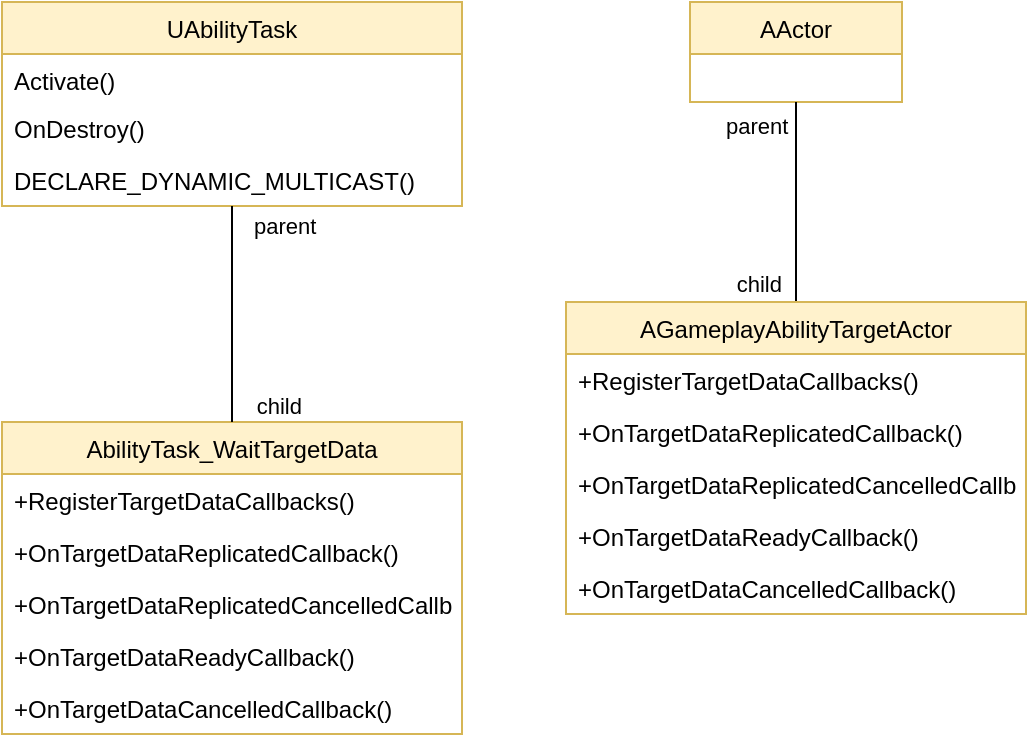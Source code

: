 <mxfile version="20.8.3" type="github">
  <diagram id="Pxh6C-fd8CMLRoSRGeqW" name="第 1 页">
    <mxGraphModel dx="1434" dy="708" grid="1" gridSize="10" guides="1" tooltips="1" connect="1" arrows="1" fold="1" page="1" pageScale="1" pageWidth="827" pageHeight="1169" math="0" shadow="0">
      <root>
        <mxCell id="0" />
        <mxCell id="1" parent="0" />
        <mxCell id="lgzTXmpoqVMhV6-8MdLU-1" value="AbilityTask_WaitTargetData" style="swimlane;fontStyle=0;childLayout=stackLayout;horizontal=1;startSize=26;fillColor=#fff2cc;horizontalStack=0;resizeParent=1;resizeParentMax=0;resizeLast=0;collapsible=1;marginBottom=0;strokeColor=#d6b656;" parent="1" vertex="1">
          <mxGeometry x="70" y="230" width="230" height="156" as="geometry" />
        </mxCell>
        <mxCell id="lgzTXmpoqVMhV6-8MdLU-2" value="+RegisterTargetDataCallbacks()" style="text;strokeColor=none;fillColor=none;align=left;verticalAlign=top;spacingLeft=4;spacingRight=4;overflow=hidden;rotatable=0;points=[[0,0.5],[1,0.5]];portConstraint=eastwest;" parent="lgzTXmpoqVMhV6-8MdLU-1" vertex="1">
          <mxGeometry y="26" width="230" height="26" as="geometry" />
        </mxCell>
        <mxCell id="lgzTXmpoqVMhV6-8MdLU-3" value="+OnTargetDataReplicatedCallback()" style="text;strokeColor=none;fillColor=none;align=left;verticalAlign=top;spacingLeft=4;spacingRight=4;overflow=hidden;rotatable=0;points=[[0,0.5],[1,0.5]];portConstraint=eastwest;" parent="lgzTXmpoqVMhV6-8MdLU-1" vertex="1">
          <mxGeometry y="52" width="230" height="26" as="geometry" />
        </mxCell>
        <mxCell id="lgzTXmpoqVMhV6-8MdLU-4" value="+OnTargetDataReplicatedCancelledCallback()" style="text;strokeColor=none;fillColor=none;align=left;verticalAlign=top;spacingLeft=4;spacingRight=4;overflow=hidden;rotatable=0;points=[[0,0.5],[1,0.5]];portConstraint=eastwest;" parent="lgzTXmpoqVMhV6-8MdLU-1" vertex="1">
          <mxGeometry y="78" width="230" height="26" as="geometry" />
        </mxCell>
        <mxCell id="234qUHX6OkOsVtvtArmw-1" value="+OnTargetDataReadyCallback()" style="text;strokeColor=none;fillColor=none;align=left;verticalAlign=top;spacingLeft=4;spacingRight=4;overflow=hidden;rotatable=0;points=[[0,0.5],[1,0.5]];portConstraint=eastwest;" vertex="1" parent="lgzTXmpoqVMhV6-8MdLU-1">
          <mxGeometry y="104" width="230" height="26" as="geometry" />
        </mxCell>
        <mxCell id="234qUHX6OkOsVtvtArmw-2" value="+OnTargetDataCancelledCallback()" style="text;strokeColor=none;fillColor=none;align=left;verticalAlign=top;spacingLeft=4;spacingRight=4;overflow=hidden;rotatable=0;points=[[0,0.5],[1,0.5]];portConstraint=eastwest;" vertex="1" parent="lgzTXmpoqVMhV6-8MdLU-1">
          <mxGeometry y="130" width="230" height="26" as="geometry" />
        </mxCell>
        <mxCell id="lgzTXmpoqVMhV6-8MdLU-17" value="UAbilityTask" style="swimlane;fontStyle=0;childLayout=stackLayout;horizontal=1;startSize=26;fillColor=#fff2cc;horizontalStack=0;resizeParent=1;resizeParentMax=0;resizeLast=0;collapsible=1;marginBottom=0;strokeColor=#d6b656;" parent="1" vertex="1">
          <mxGeometry x="70" y="20" width="230" height="102" as="geometry" />
        </mxCell>
        <mxCell id="lgzTXmpoqVMhV6-8MdLU-18" value="Activate()" style="text;strokeColor=none;fillColor=none;align=left;verticalAlign=top;spacingLeft=4;spacingRight=4;overflow=hidden;rotatable=0;points=[[0,0.5],[1,0.5]];portConstraint=eastwest;" parent="lgzTXmpoqVMhV6-8MdLU-17" vertex="1">
          <mxGeometry y="26" width="230" height="24" as="geometry" />
        </mxCell>
        <mxCell id="lgzTXmpoqVMhV6-8MdLU-19" value="OnDestroy()" style="text;strokeColor=none;fillColor=none;align=left;verticalAlign=top;spacingLeft=4;spacingRight=4;overflow=hidden;rotatable=0;points=[[0,0.5],[1,0.5]];portConstraint=eastwest;" parent="lgzTXmpoqVMhV6-8MdLU-17" vertex="1">
          <mxGeometry y="50" width="230" height="26" as="geometry" />
        </mxCell>
        <mxCell id="lgzTXmpoqVMhV6-8MdLU-21" value="DECLARE_DYNAMIC_MULTICAST()" style="text;strokeColor=none;fillColor=none;align=left;verticalAlign=top;spacingLeft=4;spacingRight=4;overflow=hidden;rotatable=0;points=[[0,0.5],[1,0.5]];portConstraint=eastwest;" parent="lgzTXmpoqVMhV6-8MdLU-17" vertex="1">
          <mxGeometry y="76" width="230" height="26" as="geometry" />
        </mxCell>
        <mxCell id="lgzTXmpoqVMhV6-8MdLU-22" value="" style="endArrow=none;html=1;edgeStyle=orthogonalEdgeStyle;rounded=0;entryX=0.5;entryY=0;entryDx=0;entryDy=0;" parent="1" source="lgzTXmpoqVMhV6-8MdLU-21" target="lgzTXmpoqVMhV6-8MdLU-1" edge="1">
          <mxGeometry relative="1" as="geometry">
            <mxPoint x="190" y="130" as="sourcePoint" />
            <mxPoint x="350" y="130" as="targetPoint" />
            <Array as="points">
              <mxPoint x="185" y="210" />
              <mxPoint x="185" y="210" />
            </Array>
          </mxGeometry>
        </mxCell>
        <mxCell id="lgzTXmpoqVMhV6-8MdLU-23" value="parent" style="edgeLabel;resizable=0;html=1;align=left;verticalAlign=bottom;" parent="lgzTXmpoqVMhV6-8MdLU-22" connectable="0" vertex="1">
          <mxGeometry x="-1" relative="1" as="geometry">
            <mxPoint x="9" y="18" as="offset" />
          </mxGeometry>
        </mxCell>
        <mxCell id="lgzTXmpoqVMhV6-8MdLU-24" value="child" style="edgeLabel;resizable=0;html=1;align=right;verticalAlign=bottom;" parent="lgzTXmpoqVMhV6-8MdLU-22" connectable="0" vertex="1">
          <mxGeometry x="1" relative="1" as="geometry">
            <mxPoint x="35" as="offset" />
          </mxGeometry>
        </mxCell>
        <mxCell id="234qUHX6OkOsVtvtArmw-3" value="AActor" style="swimlane;fontStyle=0;childLayout=stackLayout;horizontal=1;startSize=26;fillColor=#fff2cc;horizontalStack=0;resizeParent=1;resizeParentMax=0;resizeLast=0;collapsible=1;marginBottom=0;strokeColor=#d6b656;" vertex="1" parent="1">
          <mxGeometry x="414" y="20" width="106" height="50" as="geometry" />
        </mxCell>
        <mxCell id="234qUHX6OkOsVtvtArmw-8" value="" style="endArrow=none;html=1;edgeStyle=orthogonalEdgeStyle;rounded=0;exitX=0.5;exitY=1;exitDx=0;exitDy=0;" edge="1" parent="1" source="234qUHX6OkOsVtvtArmw-3">
          <mxGeometry relative="1" as="geometry">
            <mxPoint x="430" y="210" as="sourcePoint" />
            <mxPoint x="467" y="170" as="targetPoint" />
          </mxGeometry>
        </mxCell>
        <mxCell id="234qUHX6OkOsVtvtArmw-9" value="parent" style="edgeLabel;resizable=0;html=1;align=left;verticalAlign=bottom;" connectable="0" vertex="1" parent="234qUHX6OkOsVtvtArmw-8">
          <mxGeometry x="-1" relative="1" as="geometry">
            <mxPoint x="-37" y="20" as="offset" />
          </mxGeometry>
        </mxCell>
        <mxCell id="234qUHX6OkOsVtvtArmw-10" value="child" style="edgeLabel;resizable=0;html=1;align=right;verticalAlign=bottom;" connectable="0" vertex="1" parent="234qUHX6OkOsVtvtArmw-8">
          <mxGeometry x="1" relative="1" as="geometry">
            <mxPoint x="-7" as="offset" />
          </mxGeometry>
        </mxCell>
        <mxCell id="234qUHX6OkOsVtvtArmw-11" value="AGameplayAbilityTargetActor" style="swimlane;fontStyle=0;childLayout=stackLayout;horizontal=1;startSize=26;fillColor=#fff2cc;horizontalStack=0;resizeParent=1;resizeParentMax=0;resizeLast=0;collapsible=1;marginBottom=0;strokeColor=#d6b656;" vertex="1" parent="1">
          <mxGeometry x="352" y="170" width="230" height="156" as="geometry" />
        </mxCell>
        <mxCell id="234qUHX6OkOsVtvtArmw-12" value="+RegisterTargetDataCallbacks()" style="text;strokeColor=none;fillColor=none;align=left;verticalAlign=top;spacingLeft=4;spacingRight=4;overflow=hidden;rotatable=0;points=[[0,0.5],[1,0.5]];portConstraint=eastwest;" vertex="1" parent="234qUHX6OkOsVtvtArmw-11">
          <mxGeometry y="26" width="230" height="26" as="geometry" />
        </mxCell>
        <mxCell id="234qUHX6OkOsVtvtArmw-13" value="+OnTargetDataReplicatedCallback()" style="text;strokeColor=none;fillColor=none;align=left;verticalAlign=top;spacingLeft=4;spacingRight=4;overflow=hidden;rotatable=0;points=[[0,0.5],[1,0.5]];portConstraint=eastwest;" vertex="1" parent="234qUHX6OkOsVtvtArmw-11">
          <mxGeometry y="52" width="230" height="26" as="geometry" />
        </mxCell>
        <mxCell id="234qUHX6OkOsVtvtArmw-14" value="+OnTargetDataReplicatedCancelledCallback()" style="text;strokeColor=none;fillColor=none;align=left;verticalAlign=top;spacingLeft=4;spacingRight=4;overflow=hidden;rotatable=0;points=[[0,0.5],[1,0.5]];portConstraint=eastwest;" vertex="1" parent="234qUHX6OkOsVtvtArmw-11">
          <mxGeometry y="78" width="230" height="26" as="geometry" />
        </mxCell>
        <mxCell id="234qUHX6OkOsVtvtArmw-15" value="+OnTargetDataReadyCallback()" style="text;strokeColor=none;fillColor=none;align=left;verticalAlign=top;spacingLeft=4;spacingRight=4;overflow=hidden;rotatable=0;points=[[0,0.5],[1,0.5]];portConstraint=eastwest;" vertex="1" parent="234qUHX6OkOsVtvtArmw-11">
          <mxGeometry y="104" width="230" height="26" as="geometry" />
        </mxCell>
        <mxCell id="234qUHX6OkOsVtvtArmw-16" value="+OnTargetDataCancelledCallback()" style="text;strokeColor=none;fillColor=none;align=left;verticalAlign=top;spacingLeft=4;spacingRight=4;overflow=hidden;rotatable=0;points=[[0,0.5],[1,0.5]];portConstraint=eastwest;" vertex="1" parent="234qUHX6OkOsVtvtArmw-11">
          <mxGeometry y="130" width="230" height="26" as="geometry" />
        </mxCell>
      </root>
    </mxGraphModel>
  </diagram>
</mxfile>
